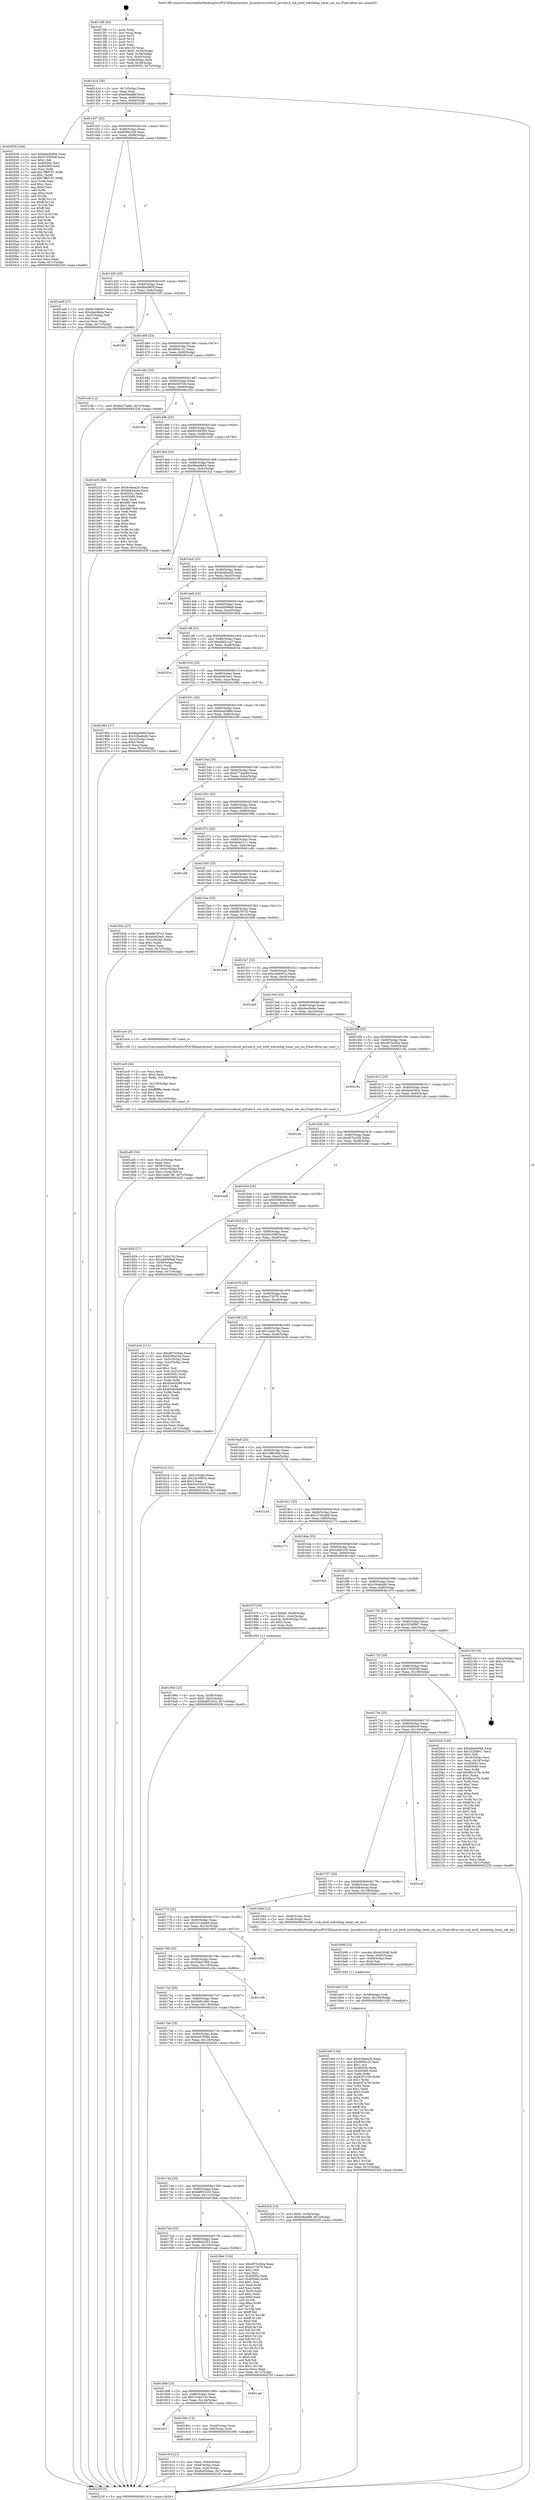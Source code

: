 digraph "0x4013f0" {
  label = "0x4013f0 (/mnt/c/Users/mathe/Desktop/tcc/POCII/binaries/extr_linuxdriversssbssb_private.h_ssb_extif_watchdog_timer_set_ms_Final-ollvm.out::main(0))"
  labelloc = "t"
  node[shape=record]

  Entry [label="",width=0.3,height=0.3,shape=circle,fillcolor=black,style=filled]
  "0x40141d" [label="{
     0x40141d [26]\l
     | [instrs]\l
     &nbsp;&nbsp;0x40141d \<+3\>: mov -0x7c(%rbp),%eax\l
     &nbsp;&nbsp;0x401420 \<+2\>: mov %eax,%ecx\l
     &nbsp;&nbsp;0x401422 \<+6\>: sub $0x838adfbf,%ecx\l
     &nbsp;&nbsp;0x401428 \<+3\>: mov %eax,-0x80(%rbp)\l
     &nbsp;&nbsp;0x40142b \<+6\>: mov %ecx,-0x84(%rbp)\l
     &nbsp;&nbsp;0x401431 \<+6\>: je 0000000000402039 \<main+0xc49\>\l
  }"]
  "0x402039" [label="{
     0x402039 [144]\l
     | [instrs]\l
     &nbsp;&nbsp;0x402039 \<+5\>: mov $0xb0ad3884,%eax\l
     &nbsp;&nbsp;0x40203e \<+5\>: mov $0x374565df,%ecx\l
     &nbsp;&nbsp;0x402043 \<+2\>: mov $0x1,%dl\l
     &nbsp;&nbsp;0x402045 \<+7\>: mov 0x40505c,%esi\l
     &nbsp;&nbsp;0x40204c \<+7\>: mov 0x405060,%edi\l
     &nbsp;&nbsp;0x402053 \<+3\>: mov %esi,%r8d\l
     &nbsp;&nbsp;0x402056 \<+7\>: add $0x7ff6f7d7,%r8d\l
     &nbsp;&nbsp;0x40205d \<+4\>: sub $0x1,%r8d\l
     &nbsp;&nbsp;0x402061 \<+7\>: sub $0x7ff6f7d7,%r8d\l
     &nbsp;&nbsp;0x402068 \<+4\>: imul %r8d,%esi\l
     &nbsp;&nbsp;0x40206c \<+3\>: and $0x1,%esi\l
     &nbsp;&nbsp;0x40206f \<+3\>: cmp $0x0,%esi\l
     &nbsp;&nbsp;0x402072 \<+4\>: sete %r9b\l
     &nbsp;&nbsp;0x402076 \<+3\>: cmp $0xa,%edi\l
     &nbsp;&nbsp;0x402079 \<+4\>: setl %r10b\l
     &nbsp;&nbsp;0x40207d \<+3\>: mov %r9b,%r11b\l
     &nbsp;&nbsp;0x402080 \<+4\>: xor $0xff,%r11b\l
     &nbsp;&nbsp;0x402084 \<+3\>: mov %r10b,%bl\l
     &nbsp;&nbsp;0x402087 \<+3\>: xor $0xff,%bl\l
     &nbsp;&nbsp;0x40208a \<+3\>: xor $0x0,%dl\l
     &nbsp;&nbsp;0x40208d \<+3\>: mov %r11b,%r14b\l
     &nbsp;&nbsp;0x402090 \<+4\>: and $0x0,%r14b\l
     &nbsp;&nbsp;0x402094 \<+3\>: and %dl,%r9b\l
     &nbsp;&nbsp;0x402097 \<+3\>: mov %bl,%r15b\l
     &nbsp;&nbsp;0x40209a \<+4\>: and $0x0,%r15b\l
     &nbsp;&nbsp;0x40209e \<+3\>: and %dl,%r10b\l
     &nbsp;&nbsp;0x4020a1 \<+3\>: or %r9b,%r14b\l
     &nbsp;&nbsp;0x4020a4 \<+3\>: or %r10b,%r15b\l
     &nbsp;&nbsp;0x4020a7 \<+3\>: xor %r15b,%r14b\l
     &nbsp;&nbsp;0x4020aa \<+3\>: or %bl,%r11b\l
     &nbsp;&nbsp;0x4020ad \<+4\>: xor $0xff,%r11b\l
     &nbsp;&nbsp;0x4020b1 \<+3\>: or $0x0,%dl\l
     &nbsp;&nbsp;0x4020b4 \<+3\>: and %dl,%r11b\l
     &nbsp;&nbsp;0x4020b7 \<+3\>: or %r11b,%r14b\l
     &nbsp;&nbsp;0x4020ba \<+4\>: test $0x1,%r14b\l
     &nbsp;&nbsp;0x4020be \<+3\>: cmovne %ecx,%eax\l
     &nbsp;&nbsp;0x4020c1 \<+3\>: mov %eax,-0x7c(%rbp)\l
     &nbsp;&nbsp;0x4020c4 \<+5\>: jmp 000000000040225f \<main+0xe6f\>\l
  }"]
  "0x401437" [label="{
     0x401437 [25]\l
     | [instrs]\l
     &nbsp;&nbsp;0x401437 \<+5\>: jmp 000000000040143c \<main+0x4c\>\l
     &nbsp;&nbsp;0x40143c \<+3\>: mov -0x80(%rbp),%eax\l
     &nbsp;&nbsp;0x40143f \<+5\>: sub $0x83f0a328,%eax\l
     &nbsp;&nbsp;0x401444 \<+6\>: mov %eax,-0x88(%rbp)\l
     &nbsp;&nbsp;0x40144a \<+6\>: je 0000000000401aa9 \<main+0x6b9\>\l
  }"]
  Exit [label="",width=0.3,height=0.3,shape=circle,fillcolor=black,style=filled,peripheries=2]
  "0x401aa9" [label="{
     0x401aa9 [27]\l
     | [instrs]\l
     &nbsp;&nbsp;0x401aa9 \<+5\>: mov $0x93349565,%eax\l
     &nbsp;&nbsp;0x401aae \<+5\>: mov $0xcbec8ebe,%ecx\l
     &nbsp;&nbsp;0x401ab3 \<+3\>: mov -0x25(%rbp),%dl\l
     &nbsp;&nbsp;0x401ab6 \<+3\>: test $0x1,%dl\l
     &nbsp;&nbsp;0x401ab9 \<+3\>: cmovne %ecx,%eax\l
     &nbsp;&nbsp;0x401abc \<+3\>: mov %eax,-0x7c(%rbp)\l
     &nbsp;&nbsp;0x401abf \<+5\>: jmp 000000000040225f \<main+0xe6f\>\l
  }"]
  "0x401450" [label="{
     0x401450 [25]\l
     | [instrs]\l
     &nbsp;&nbsp;0x401450 \<+5\>: jmp 0000000000401455 \<main+0x65\>\l
     &nbsp;&nbsp;0x401455 \<+3\>: mov -0x80(%rbp),%eax\l
     &nbsp;&nbsp;0x401458 \<+5\>: sub $0x8ba09f3f,%eax\l
     &nbsp;&nbsp;0x40145d \<+6\>: mov %eax,-0x8c(%rbp)\l
     &nbsp;&nbsp;0x401463 \<+6\>: je 0000000000401f26 \<main+0xb36\>\l
  }"]
  "0x401bbf" [label="{
     0x401bbf [144]\l
     | [instrs]\l
     &nbsp;&nbsp;0x401bbf \<+5\>: mov $0x9c4bea2b,%eax\l
     &nbsp;&nbsp;0x401bc4 \<+5\>: mov $0x8f3fcc31,%esi\l
     &nbsp;&nbsp;0x401bc9 \<+2\>: mov $0x1,%cl\l
     &nbsp;&nbsp;0x401bcb \<+7\>: mov 0x40505c,%edx\l
     &nbsp;&nbsp;0x401bd2 \<+8\>: mov 0x405060,%r8d\l
     &nbsp;&nbsp;0x401bda \<+3\>: mov %edx,%r9d\l
     &nbsp;&nbsp;0x401bdd \<+7\>: add $0x63f7a7f0,%r9d\l
     &nbsp;&nbsp;0x401be4 \<+4\>: sub $0x1,%r9d\l
     &nbsp;&nbsp;0x401be8 \<+7\>: sub $0x63f7a7f0,%r9d\l
     &nbsp;&nbsp;0x401bef \<+4\>: imul %r9d,%edx\l
     &nbsp;&nbsp;0x401bf3 \<+3\>: and $0x1,%edx\l
     &nbsp;&nbsp;0x401bf6 \<+3\>: cmp $0x0,%edx\l
     &nbsp;&nbsp;0x401bf9 \<+4\>: sete %r10b\l
     &nbsp;&nbsp;0x401bfd \<+4\>: cmp $0xa,%r8d\l
     &nbsp;&nbsp;0x401c01 \<+4\>: setl %r11b\l
     &nbsp;&nbsp;0x401c05 \<+3\>: mov %r10b,%bl\l
     &nbsp;&nbsp;0x401c08 \<+3\>: xor $0xff,%bl\l
     &nbsp;&nbsp;0x401c0b \<+3\>: mov %r11b,%r14b\l
     &nbsp;&nbsp;0x401c0e \<+4\>: xor $0xff,%r14b\l
     &nbsp;&nbsp;0x401c12 \<+3\>: xor $0x1,%cl\l
     &nbsp;&nbsp;0x401c15 \<+3\>: mov %bl,%r15b\l
     &nbsp;&nbsp;0x401c18 \<+4\>: and $0xff,%r15b\l
     &nbsp;&nbsp;0x401c1c \<+3\>: and %cl,%r10b\l
     &nbsp;&nbsp;0x401c1f \<+3\>: mov %r14b,%r12b\l
     &nbsp;&nbsp;0x401c22 \<+4\>: and $0xff,%r12b\l
     &nbsp;&nbsp;0x401c26 \<+3\>: and %cl,%r11b\l
     &nbsp;&nbsp;0x401c29 \<+3\>: or %r10b,%r15b\l
     &nbsp;&nbsp;0x401c2c \<+3\>: or %r11b,%r12b\l
     &nbsp;&nbsp;0x401c2f \<+3\>: xor %r12b,%r15b\l
     &nbsp;&nbsp;0x401c32 \<+3\>: or %r14b,%bl\l
     &nbsp;&nbsp;0x401c35 \<+3\>: xor $0xff,%bl\l
     &nbsp;&nbsp;0x401c38 \<+3\>: or $0x1,%cl\l
     &nbsp;&nbsp;0x401c3b \<+2\>: and %cl,%bl\l
     &nbsp;&nbsp;0x401c3d \<+3\>: or %bl,%r15b\l
     &nbsp;&nbsp;0x401c40 \<+4\>: test $0x1,%r15b\l
     &nbsp;&nbsp;0x401c44 \<+3\>: cmovne %esi,%eax\l
     &nbsp;&nbsp;0x401c47 \<+3\>: mov %eax,-0x7c(%rbp)\l
     &nbsp;&nbsp;0x401c4a \<+5\>: jmp 000000000040225f \<main+0xe6f\>\l
  }"]
  "0x401f26" [label="{
     0x401f26\l
  }", style=dashed]
  "0x401469" [label="{
     0x401469 [25]\l
     | [instrs]\l
     &nbsp;&nbsp;0x401469 \<+5\>: jmp 000000000040146e \<main+0x7e\>\l
     &nbsp;&nbsp;0x40146e \<+3\>: mov -0x80(%rbp),%eax\l
     &nbsp;&nbsp;0x401471 \<+5\>: sub $0x8f3fcc31,%eax\l
     &nbsp;&nbsp;0x401476 \<+6\>: mov %eax,-0x90(%rbp)\l
     &nbsp;&nbsp;0x40147c \<+6\>: je 0000000000401c4f \<main+0x85f\>\l
  }"]
  "0x401bb0" [label="{
     0x401bb0 [15]\l
     | [instrs]\l
     &nbsp;&nbsp;0x401bb0 \<+4\>: mov -0x58(%rbp),%rdi\l
     &nbsp;&nbsp;0x401bb4 \<+6\>: mov %eax,-0x130(%rbp)\l
     &nbsp;&nbsp;0x401bba \<+5\>: call 0000000000401030 \<free@plt\>\l
     | [calls]\l
     &nbsp;&nbsp;0x401030 \{1\} (unknown)\l
  }"]
  "0x401c4f" [label="{
     0x401c4f [12]\l
     | [instrs]\l
     &nbsp;&nbsp;0x401c4f \<+7\>: movl $0x6427bfdd,-0x7c(%rbp)\l
     &nbsp;&nbsp;0x401c56 \<+5\>: jmp 000000000040225f \<main+0xe6f\>\l
  }"]
  "0x401482" [label="{
     0x401482 [25]\l
     | [instrs]\l
     &nbsp;&nbsp;0x401482 \<+5\>: jmp 0000000000401487 \<main+0x97\>\l
     &nbsp;&nbsp;0x401487 \<+3\>: mov -0x80(%rbp),%eax\l
     &nbsp;&nbsp;0x40148a \<+5\>: sub $0x9265f7d4,%eax\l
     &nbsp;&nbsp;0x40148f \<+6\>: mov %eax,-0x94(%rbp)\l
     &nbsp;&nbsp;0x401495 \<+6\>: je 0000000000401f32 \<main+0xb42\>\l
  }"]
  "0x401b99" [label="{
     0x401b99 [23]\l
     | [instrs]\l
     &nbsp;&nbsp;0x401b99 \<+10\>: movabs $0x4030d6,%rdi\l
     &nbsp;&nbsp;0x401ba3 \<+3\>: mov %eax,-0x60(%rbp)\l
     &nbsp;&nbsp;0x401ba6 \<+3\>: mov -0x60(%rbp),%esi\l
     &nbsp;&nbsp;0x401ba9 \<+2\>: mov $0x0,%al\l
     &nbsp;&nbsp;0x401bab \<+5\>: call 0000000000401040 \<printf@plt\>\l
     | [calls]\l
     &nbsp;&nbsp;0x401040 \{1\} (unknown)\l
  }"]
  "0x401f32" [label="{
     0x401f32\l
  }", style=dashed]
  "0x40149b" [label="{
     0x40149b [25]\l
     | [instrs]\l
     &nbsp;&nbsp;0x40149b \<+5\>: jmp 00000000004014a0 \<main+0xb0\>\l
     &nbsp;&nbsp;0x4014a0 \<+3\>: mov -0x80(%rbp),%eax\l
     &nbsp;&nbsp;0x4014a3 \<+5\>: sub $0x93349565,%eax\l
     &nbsp;&nbsp;0x4014a8 \<+6\>: mov %eax,-0x98(%rbp)\l
     &nbsp;&nbsp;0x4014ae \<+6\>: je 0000000000401b35 \<main+0x745\>\l
  }"]
  "0x401af5" [label="{
     0x401af5 [33]\l
     | [instrs]\l
     &nbsp;&nbsp;0x401af5 \<+6\>: mov -0x12c(%rbp),%ecx\l
     &nbsp;&nbsp;0x401afb \<+3\>: imul %eax,%ecx\l
     &nbsp;&nbsp;0x401afe \<+4\>: mov -0x58(%rbp),%rdi\l
     &nbsp;&nbsp;0x401b02 \<+4\>: movslq -0x5c(%rbp),%r8\l
     &nbsp;&nbsp;0x401b06 \<+4\>: mov %ecx,(%rdi,%r8,4)\l
     &nbsp;&nbsp;0x401b0a \<+7\>: movl $0x14a9c78c,-0x7c(%rbp)\l
     &nbsp;&nbsp;0x401b11 \<+5\>: jmp 000000000040225f \<main+0xe6f\>\l
  }"]
  "0x401b35" [label="{
     0x401b35 [88]\l
     | [instrs]\l
     &nbsp;&nbsp;0x401b35 \<+5\>: mov $0x9c4bea2b,%eax\l
     &nbsp;&nbsp;0x401b3a \<+5\>: mov $0x4b644cae,%ecx\l
     &nbsp;&nbsp;0x401b3f \<+7\>: mov 0x40505c,%edx\l
     &nbsp;&nbsp;0x401b46 \<+7\>: mov 0x405060,%esi\l
     &nbsp;&nbsp;0x401b4d \<+2\>: mov %edx,%edi\l
     &nbsp;&nbsp;0x401b4f \<+6\>: add $0x48b74e6,%edi\l
     &nbsp;&nbsp;0x401b55 \<+3\>: sub $0x1,%edi\l
     &nbsp;&nbsp;0x401b58 \<+6\>: sub $0x48b74e6,%edi\l
     &nbsp;&nbsp;0x401b5e \<+3\>: imul %edi,%edx\l
     &nbsp;&nbsp;0x401b61 \<+3\>: and $0x1,%edx\l
     &nbsp;&nbsp;0x401b64 \<+3\>: cmp $0x0,%edx\l
     &nbsp;&nbsp;0x401b67 \<+4\>: sete %r8b\l
     &nbsp;&nbsp;0x401b6b \<+3\>: cmp $0xa,%esi\l
     &nbsp;&nbsp;0x401b6e \<+4\>: setl %r9b\l
     &nbsp;&nbsp;0x401b72 \<+3\>: mov %r8b,%r10b\l
     &nbsp;&nbsp;0x401b75 \<+3\>: and %r9b,%r10b\l
     &nbsp;&nbsp;0x401b78 \<+3\>: xor %r9b,%r8b\l
     &nbsp;&nbsp;0x401b7b \<+3\>: or %r8b,%r10b\l
     &nbsp;&nbsp;0x401b7e \<+4\>: test $0x1,%r10b\l
     &nbsp;&nbsp;0x401b82 \<+3\>: cmovne %ecx,%eax\l
     &nbsp;&nbsp;0x401b85 \<+3\>: mov %eax,-0x7c(%rbp)\l
     &nbsp;&nbsp;0x401b88 \<+5\>: jmp 000000000040225f \<main+0xe6f\>\l
  }"]
  "0x4014b4" [label="{
     0x4014b4 [25]\l
     | [instrs]\l
     &nbsp;&nbsp;0x4014b4 \<+5\>: jmp 00000000004014b9 \<main+0xc9\>\l
     &nbsp;&nbsp;0x4014b9 \<+3\>: mov -0x80(%rbp),%eax\l
     &nbsp;&nbsp;0x4014bc \<+5\>: sub $0x99ae9e64,%eax\l
     &nbsp;&nbsp;0x4014c1 \<+6\>: mov %eax,-0x9c(%rbp)\l
     &nbsp;&nbsp;0x4014c7 \<+6\>: je 0000000000401fc2 \<main+0xbd2\>\l
  }"]
  "0x401ac9" [label="{
     0x401ac9 [44]\l
     | [instrs]\l
     &nbsp;&nbsp;0x401ac9 \<+2\>: xor %ecx,%ecx\l
     &nbsp;&nbsp;0x401acb \<+5\>: mov $0x2,%edx\l
     &nbsp;&nbsp;0x401ad0 \<+6\>: mov %edx,-0x128(%rbp)\l
     &nbsp;&nbsp;0x401ad6 \<+1\>: cltd\l
     &nbsp;&nbsp;0x401ad7 \<+6\>: mov -0x128(%rbp),%esi\l
     &nbsp;&nbsp;0x401add \<+2\>: idiv %esi\l
     &nbsp;&nbsp;0x401adf \<+6\>: imul $0xfffffffe,%edx,%edx\l
     &nbsp;&nbsp;0x401ae5 \<+3\>: sub $0x1,%ecx\l
     &nbsp;&nbsp;0x401ae8 \<+2\>: sub %ecx,%edx\l
     &nbsp;&nbsp;0x401aea \<+6\>: mov %edx,-0x12c(%rbp)\l
     &nbsp;&nbsp;0x401af0 \<+5\>: call 0000000000401160 \<next_i\>\l
     | [calls]\l
     &nbsp;&nbsp;0x401160 \{1\} (/mnt/c/Users/mathe/Desktop/tcc/POCII/binaries/extr_linuxdriversssbssb_private.h_ssb_extif_watchdog_timer_set_ms_Final-ollvm.out::next_i)\l
  }"]
  "0x401fc2" [label="{
     0x401fc2\l
  }", style=dashed]
  "0x4014cd" [label="{
     0x4014cd [25]\l
     | [instrs]\l
     &nbsp;&nbsp;0x4014cd \<+5\>: jmp 00000000004014d2 \<main+0xe2\>\l
     &nbsp;&nbsp;0x4014d2 \<+3\>: mov -0x80(%rbp),%eax\l
     &nbsp;&nbsp;0x4014d5 \<+5\>: sub $0x9c4bea2b,%eax\l
     &nbsp;&nbsp;0x4014da \<+6\>: mov %eax,-0xa0(%rbp)\l
     &nbsp;&nbsp;0x4014e0 \<+6\>: je 0000000000402196 \<main+0xda6\>\l
  }"]
  "0x40199d" [label="{
     0x40199d [23]\l
     | [instrs]\l
     &nbsp;&nbsp;0x40199d \<+4\>: mov %rax,-0x58(%rbp)\l
     &nbsp;&nbsp;0x4019a1 \<+7\>: movl $0x0,-0x5c(%rbp)\l
     &nbsp;&nbsp;0x4019a8 \<+7\>: movl $0x6d951b33,-0x7c(%rbp)\l
     &nbsp;&nbsp;0x4019af \<+5\>: jmp 000000000040225f \<main+0xe6f\>\l
  }"]
  "0x402196" [label="{
     0x402196\l
  }", style=dashed]
  "0x4014e6" [label="{
     0x4014e6 [25]\l
     | [instrs]\l
     &nbsp;&nbsp;0x4014e6 \<+5\>: jmp 00000000004014eb \<main+0xfb\>\l
     &nbsp;&nbsp;0x4014eb \<+3\>: mov -0x80(%rbp),%eax\l
     &nbsp;&nbsp;0x4014ee \<+5\>: sub $0xa49599a9,%eax\l
     &nbsp;&nbsp;0x4014f3 \<+6\>: mov %eax,-0xa4(%rbp)\l
     &nbsp;&nbsp;0x4014f9 \<+6\>: je 0000000000401844 \<main+0x454\>\l
  }"]
  "0x401919" [label="{
     0x401919 [21]\l
     | [instrs]\l
     &nbsp;&nbsp;0x401919 \<+3\>: mov %eax,-0x44(%rbp)\l
     &nbsp;&nbsp;0x40191c \<+3\>: mov -0x44(%rbp),%eax\l
     &nbsp;&nbsp;0x40191f \<+3\>: mov %eax,-0x2c(%rbp)\l
     &nbsp;&nbsp;0x401922 \<+7\>: movl $0xbc65deae,-0x7c(%rbp)\l
     &nbsp;&nbsp;0x401929 \<+5\>: jmp 000000000040225f \<main+0xe6f\>\l
  }"]
  "0x401844" [label="{
     0x401844\l
  }", style=dashed]
  "0x4014ff" [label="{
     0x4014ff [25]\l
     | [instrs]\l
     &nbsp;&nbsp;0x4014ff \<+5\>: jmp 0000000000401504 \<main+0x114\>\l
     &nbsp;&nbsp;0x401504 \<+3\>: mov -0x80(%rbp),%eax\l
     &nbsp;&nbsp;0x401507 \<+5\>: sub $0xa8051ca7,%eax\l
     &nbsp;&nbsp;0x40150c \<+6\>: mov %eax,-0xa8(%rbp)\l
     &nbsp;&nbsp;0x401512 \<+6\>: je 000000000040201a \<main+0xc2a\>\l
  }"]
  "0x40181f" [label="{
     0x40181f\l
  }", style=dashed]
  "0x40201a" [label="{
     0x40201a\l
  }", style=dashed]
  "0x401518" [label="{
     0x401518 [25]\l
     | [instrs]\l
     &nbsp;&nbsp;0x401518 \<+5\>: jmp 000000000040151d \<main+0x12d\>\l
     &nbsp;&nbsp;0x40151d \<+3\>: mov -0x80(%rbp),%eax\l
     &nbsp;&nbsp;0x401520 \<+5\>: sub $0xab4b3ae1,%eax\l
     &nbsp;&nbsp;0x401525 \<+6\>: mov %eax,-0xac(%rbp)\l
     &nbsp;&nbsp;0x40152b \<+6\>: je 0000000000401964 \<main+0x574\>\l
  }"]
  "0x40190c" [label="{
     0x40190c [13]\l
     | [instrs]\l
     &nbsp;&nbsp;0x40190c \<+4\>: mov -0x40(%rbp),%rax\l
     &nbsp;&nbsp;0x401910 \<+4\>: mov 0x8(%rax),%rdi\l
     &nbsp;&nbsp;0x401914 \<+5\>: call 0000000000401060 \<atoi@plt\>\l
     | [calls]\l
     &nbsp;&nbsp;0x401060 \{1\} (unknown)\l
  }"]
  "0x401964" [label="{
     0x401964 [27]\l
     | [instrs]\l
     &nbsp;&nbsp;0x401964 \<+5\>: mov $0x8ba09f3f,%eax\l
     &nbsp;&nbsp;0x401969 \<+5\>: mov $0x336a64d6,%ecx\l
     &nbsp;&nbsp;0x40196e \<+3\>: mov -0x2c(%rbp),%edx\l
     &nbsp;&nbsp;0x401971 \<+3\>: cmp $0x0,%edx\l
     &nbsp;&nbsp;0x401974 \<+3\>: cmove %ecx,%eax\l
     &nbsp;&nbsp;0x401977 \<+3\>: mov %eax,-0x7c(%rbp)\l
     &nbsp;&nbsp;0x40197a \<+5\>: jmp 000000000040225f \<main+0xe6f\>\l
  }"]
  "0x401531" [label="{
     0x401531 [25]\l
     | [instrs]\l
     &nbsp;&nbsp;0x401531 \<+5\>: jmp 0000000000401536 \<main+0x146\>\l
     &nbsp;&nbsp;0x401536 \<+3\>: mov -0x80(%rbp),%eax\l
     &nbsp;&nbsp;0x401539 \<+5\>: sub $0xb0ad3884,%eax\l
     &nbsp;&nbsp;0x40153e \<+6\>: mov %eax,-0xb0(%rbp)\l
     &nbsp;&nbsp;0x401544 \<+6\>: je 0000000000402258 \<main+0xe68\>\l
  }"]
  "0x401806" [label="{
     0x401806 [25]\l
     | [instrs]\l
     &nbsp;&nbsp;0x401806 \<+5\>: jmp 000000000040180b \<main+0x41b\>\l
     &nbsp;&nbsp;0x40180b \<+3\>: mov -0x80(%rbp),%eax\l
     &nbsp;&nbsp;0x40180e \<+5\>: sub $0x71444743,%eax\l
     &nbsp;&nbsp;0x401813 \<+6\>: mov %eax,-0x124(%rbp)\l
     &nbsp;&nbsp;0x401819 \<+6\>: je 000000000040190c \<main+0x51c\>\l
  }"]
  "0x402258" [label="{
     0x402258\l
  }", style=dashed]
  "0x40154a" [label="{
     0x40154a [25]\l
     | [instrs]\l
     &nbsp;&nbsp;0x40154a \<+5\>: jmp 000000000040154f \<main+0x15f\>\l
     &nbsp;&nbsp;0x40154f \<+3\>: mov -0x80(%rbp),%eax\l
     &nbsp;&nbsp;0x401552 \<+5\>: sub $0xb774ae89,%eax\l
     &nbsp;&nbsp;0x401557 \<+6\>: mov %eax,-0xb4(%rbp)\l
     &nbsp;&nbsp;0x40155d \<+6\>: je 0000000000402247 \<main+0xe57\>\l
  }"]
  "0x401cab" [label="{
     0x401cab\l
  }", style=dashed]
  "0x402247" [label="{
     0x402247\l
  }", style=dashed]
  "0x401563" [label="{
     0x401563 [25]\l
     | [instrs]\l
     &nbsp;&nbsp;0x401563 \<+5\>: jmp 0000000000401568 \<main+0x178\>\l
     &nbsp;&nbsp;0x401568 \<+3\>: mov -0x80(%rbp),%eax\l
     &nbsp;&nbsp;0x40156b \<+5\>: sub $0xb8001243,%eax\l
     &nbsp;&nbsp;0x401570 \<+6\>: mov %eax,-0xb8(%rbp)\l
     &nbsp;&nbsp;0x401576 \<+6\>: je 000000000040189c \<main+0x4ac\>\l
  }"]
  "0x4017ed" [label="{
     0x4017ed [25]\l
     | [instrs]\l
     &nbsp;&nbsp;0x4017ed \<+5\>: jmp 00000000004017f2 \<main+0x402\>\l
     &nbsp;&nbsp;0x4017f2 \<+3\>: mov -0x80(%rbp),%eax\l
     &nbsp;&nbsp;0x4017f5 \<+5\>: sub $0x6fe62053,%eax\l
     &nbsp;&nbsp;0x4017fa \<+6\>: mov %eax,-0x120(%rbp)\l
     &nbsp;&nbsp;0x401800 \<+6\>: je 0000000000401cab \<main+0x8bb\>\l
  }"]
  "0x40189c" [label="{
     0x40189c\l
  }", style=dashed]
  "0x40157c" [label="{
     0x40157c [25]\l
     | [instrs]\l
     &nbsp;&nbsp;0x40157c \<+5\>: jmp 0000000000401581 \<main+0x191\>\l
     &nbsp;&nbsp;0x401581 \<+3\>: mov -0x80(%rbp),%eax\l
     &nbsp;&nbsp;0x401584 \<+5\>: sub $0xbbfe5211,%eax\l
     &nbsp;&nbsp;0x401589 \<+6\>: mov %eax,-0xbc(%rbp)\l
     &nbsp;&nbsp;0x40158f \<+6\>: je 0000000000401c90 \<main+0x8a0\>\l
  }"]
  "0x4019b4" [label="{
     0x4019b4 [134]\l
     | [instrs]\l
     &nbsp;&nbsp;0x4019b4 \<+5\>: mov $0xd97b264a,%eax\l
     &nbsp;&nbsp;0x4019b9 \<+5\>: mov $0xcc72979,%ecx\l
     &nbsp;&nbsp;0x4019be \<+2\>: mov $0x1,%dl\l
     &nbsp;&nbsp;0x4019c0 \<+2\>: xor %esi,%esi\l
     &nbsp;&nbsp;0x4019c2 \<+7\>: mov 0x40505c,%edi\l
     &nbsp;&nbsp;0x4019c9 \<+8\>: mov 0x405060,%r8d\l
     &nbsp;&nbsp;0x4019d1 \<+3\>: sub $0x1,%esi\l
     &nbsp;&nbsp;0x4019d4 \<+3\>: mov %edi,%r9d\l
     &nbsp;&nbsp;0x4019d7 \<+3\>: add %esi,%r9d\l
     &nbsp;&nbsp;0x4019da \<+4\>: imul %r9d,%edi\l
     &nbsp;&nbsp;0x4019de \<+3\>: and $0x1,%edi\l
     &nbsp;&nbsp;0x4019e1 \<+3\>: cmp $0x0,%edi\l
     &nbsp;&nbsp;0x4019e4 \<+4\>: sete %r10b\l
     &nbsp;&nbsp;0x4019e8 \<+4\>: cmp $0xa,%r8d\l
     &nbsp;&nbsp;0x4019ec \<+4\>: setl %r11b\l
     &nbsp;&nbsp;0x4019f0 \<+3\>: mov %r10b,%bl\l
     &nbsp;&nbsp;0x4019f3 \<+3\>: xor $0xff,%bl\l
     &nbsp;&nbsp;0x4019f6 \<+3\>: mov %r11b,%r14b\l
     &nbsp;&nbsp;0x4019f9 \<+4\>: xor $0xff,%r14b\l
     &nbsp;&nbsp;0x4019fd \<+3\>: xor $0x0,%dl\l
     &nbsp;&nbsp;0x401a00 \<+3\>: mov %bl,%r15b\l
     &nbsp;&nbsp;0x401a03 \<+4\>: and $0x0,%r15b\l
     &nbsp;&nbsp;0x401a07 \<+3\>: and %dl,%r10b\l
     &nbsp;&nbsp;0x401a0a \<+3\>: mov %r14b,%r12b\l
     &nbsp;&nbsp;0x401a0d \<+4\>: and $0x0,%r12b\l
     &nbsp;&nbsp;0x401a11 \<+3\>: and %dl,%r11b\l
     &nbsp;&nbsp;0x401a14 \<+3\>: or %r10b,%r15b\l
     &nbsp;&nbsp;0x401a17 \<+3\>: or %r11b,%r12b\l
     &nbsp;&nbsp;0x401a1a \<+3\>: xor %r12b,%r15b\l
     &nbsp;&nbsp;0x401a1d \<+3\>: or %r14b,%bl\l
     &nbsp;&nbsp;0x401a20 \<+3\>: xor $0xff,%bl\l
     &nbsp;&nbsp;0x401a23 \<+3\>: or $0x0,%dl\l
     &nbsp;&nbsp;0x401a26 \<+2\>: and %dl,%bl\l
     &nbsp;&nbsp;0x401a28 \<+3\>: or %bl,%r15b\l
     &nbsp;&nbsp;0x401a2b \<+4\>: test $0x1,%r15b\l
     &nbsp;&nbsp;0x401a2f \<+3\>: cmovne %ecx,%eax\l
     &nbsp;&nbsp;0x401a32 \<+3\>: mov %eax,-0x7c(%rbp)\l
     &nbsp;&nbsp;0x401a35 \<+5\>: jmp 000000000040225f \<main+0xe6f\>\l
  }"]
  "0x401c90" [label="{
     0x401c90\l
  }", style=dashed]
  "0x401595" [label="{
     0x401595 [25]\l
     | [instrs]\l
     &nbsp;&nbsp;0x401595 \<+5\>: jmp 000000000040159a \<main+0x1aa\>\l
     &nbsp;&nbsp;0x40159a \<+3\>: mov -0x80(%rbp),%eax\l
     &nbsp;&nbsp;0x40159d \<+5\>: sub $0xbc65deae,%eax\l
     &nbsp;&nbsp;0x4015a2 \<+6\>: mov %eax,-0xc0(%rbp)\l
     &nbsp;&nbsp;0x4015a8 \<+6\>: je 000000000040192e \<main+0x53e\>\l
  }"]
  "0x4017d4" [label="{
     0x4017d4 [25]\l
     | [instrs]\l
     &nbsp;&nbsp;0x4017d4 \<+5\>: jmp 00000000004017d9 \<main+0x3e9\>\l
     &nbsp;&nbsp;0x4017d9 \<+3\>: mov -0x80(%rbp),%eax\l
     &nbsp;&nbsp;0x4017dc \<+5\>: sub $0x6d951b33,%eax\l
     &nbsp;&nbsp;0x4017e1 \<+6\>: mov %eax,-0x11c(%rbp)\l
     &nbsp;&nbsp;0x4017e7 \<+6\>: je 00000000004019b4 \<main+0x5c4\>\l
  }"]
  "0x40192e" [label="{
     0x40192e [27]\l
     | [instrs]\l
     &nbsp;&nbsp;0x40192e \<+5\>: mov $0xbfb787c3,%eax\l
     &nbsp;&nbsp;0x401933 \<+5\>: mov $0xab4b3ae1,%ecx\l
     &nbsp;&nbsp;0x401938 \<+3\>: mov -0x2c(%rbp),%edx\l
     &nbsp;&nbsp;0x40193b \<+3\>: cmp $0x1,%edx\l
     &nbsp;&nbsp;0x40193e \<+3\>: cmovl %ecx,%eax\l
     &nbsp;&nbsp;0x401941 \<+3\>: mov %eax,-0x7c(%rbp)\l
     &nbsp;&nbsp;0x401944 \<+5\>: jmp 000000000040225f \<main+0xe6f\>\l
  }"]
  "0x4015ae" [label="{
     0x4015ae [25]\l
     | [instrs]\l
     &nbsp;&nbsp;0x4015ae \<+5\>: jmp 00000000004015b3 \<main+0x1c3\>\l
     &nbsp;&nbsp;0x4015b3 \<+3\>: mov -0x80(%rbp),%eax\l
     &nbsp;&nbsp;0x4015b6 \<+5\>: sub $0xbfb787c3,%eax\l
     &nbsp;&nbsp;0x4015bb \<+6\>: mov %eax,-0xc4(%rbp)\l
     &nbsp;&nbsp;0x4015c1 \<+6\>: je 0000000000401949 \<main+0x559\>\l
  }"]
  "0x402026" [label="{
     0x402026 [19]\l
     | [instrs]\l
     &nbsp;&nbsp;0x402026 \<+7\>: movl $0x0,-0x34(%rbp)\l
     &nbsp;&nbsp;0x40202d \<+7\>: movl $0x838adfbf,-0x7c(%rbp)\l
     &nbsp;&nbsp;0x402034 \<+5\>: jmp 000000000040225f \<main+0xe6f\>\l
  }"]
  "0x401949" [label="{
     0x401949\l
  }", style=dashed]
  "0x4015c7" [label="{
     0x4015c7 [25]\l
     | [instrs]\l
     &nbsp;&nbsp;0x4015c7 \<+5\>: jmp 00000000004015cc \<main+0x1dc\>\l
     &nbsp;&nbsp;0x4015cc \<+3\>: mov -0x80(%rbp),%eax\l
     &nbsp;&nbsp;0x4015cf \<+5\>: sub $0xc4d4491e,%eax\l
     &nbsp;&nbsp;0x4015d4 \<+6\>: mov %eax,-0xc8(%rbp)\l
     &nbsp;&nbsp;0x4015da \<+6\>: je 0000000000401daf \<main+0x9bf\>\l
  }"]
  "0x4017bb" [label="{
     0x4017bb [25]\l
     | [instrs]\l
     &nbsp;&nbsp;0x4017bb \<+5\>: jmp 00000000004017c0 \<main+0x3d0\>\l
     &nbsp;&nbsp;0x4017c0 \<+3\>: mov -0x80(%rbp),%eax\l
     &nbsp;&nbsp;0x4017c3 \<+5\>: sub $0x6427bfdd,%eax\l
     &nbsp;&nbsp;0x4017c8 \<+6\>: mov %eax,-0x118(%rbp)\l
     &nbsp;&nbsp;0x4017ce \<+6\>: je 0000000000402026 \<main+0xc36\>\l
  }"]
  "0x401daf" [label="{
     0x401daf\l
  }", style=dashed]
  "0x4015e0" [label="{
     0x4015e0 [25]\l
     | [instrs]\l
     &nbsp;&nbsp;0x4015e0 \<+5\>: jmp 00000000004015e5 \<main+0x1f5\>\l
     &nbsp;&nbsp;0x4015e5 \<+3\>: mov -0x80(%rbp),%eax\l
     &nbsp;&nbsp;0x4015e8 \<+5\>: sub $0xcbec8ebe,%eax\l
     &nbsp;&nbsp;0x4015ed \<+6\>: mov %eax,-0xcc(%rbp)\l
     &nbsp;&nbsp;0x4015f3 \<+6\>: je 0000000000401ac4 \<main+0x6d4\>\l
  }"]
  "0x40222e" [label="{
     0x40222e\l
  }", style=dashed]
  "0x401ac4" [label="{
     0x401ac4 [5]\l
     | [instrs]\l
     &nbsp;&nbsp;0x401ac4 \<+5\>: call 0000000000401160 \<next_i\>\l
     | [calls]\l
     &nbsp;&nbsp;0x401160 \{1\} (/mnt/c/Users/mathe/Desktop/tcc/POCII/binaries/extr_linuxdriversssbssb_private.h_ssb_extif_watchdog_timer_set_ms_Final-ollvm.out::next_i)\l
  }"]
  "0x4015f9" [label="{
     0x4015f9 [25]\l
     | [instrs]\l
     &nbsp;&nbsp;0x4015f9 \<+5\>: jmp 00000000004015fe \<main+0x20e\>\l
     &nbsp;&nbsp;0x4015fe \<+3\>: mov -0x80(%rbp),%eax\l
     &nbsp;&nbsp;0x401601 \<+5\>: sub $0xd97b264a,%eax\l
     &nbsp;&nbsp;0x401606 \<+6\>: mov %eax,-0xd0(%rbp)\l
     &nbsp;&nbsp;0x40160c \<+6\>: je 000000000040218a \<main+0xd9a\>\l
  }"]
  "0x4017a2" [label="{
     0x4017a2 [25]\l
     | [instrs]\l
     &nbsp;&nbsp;0x4017a2 \<+5\>: jmp 00000000004017a7 \<main+0x3b7\>\l
     &nbsp;&nbsp;0x4017a7 \<+3\>: mov -0x80(%rbp),%eax\l
     &nbsp;&nbsp;0x4017aa \<+5\>: sub $0x5d61af42,%eax\l
     &nbsp;&nbsp;0x4017af \<+6\>: mov %eax,-0x114(%rbp)\l
     &nbsp;&nbsp;0x4017b5 \<+6\>: je 000000000040222e \<main+0xe3e\>\l
  }"]
  "0x40218a" [label="{
     0x40218a\l
  }", style=dashed]
  "0x401612" [label="{
     0x401612 [25]\l
     | [instrs]\l
     &nbsp;&nbsp;0x401612 \<+5\>: jmp 0000000000401617 \<main+0x227\>\l
     &nbsp;&nbsp;0x401617 \<+3\>: mov -0x80(%rbp),%eax\l
     &nbsp;&nbsp;0x40161a \<+5\>: sub $0xde4046ce,%eax\l
     &nbsp;&nbsp;0x40161f \<+6\>: mov %eax,-0xd4(%rbp)\l
     &nbsp;&nbsp;0x401625 \<+6\>: je 0000000000401cfe \<main+0x90e\>\l
  }"]
  "0x401c5b" [label="{
     0x401c5b\l
  }", style=dashed]
  "0x401cfe" [label="{
     0x401cfe\l
  }", style=dashed]
  "0x40162b" [label="{
     0x40162b [25]\l
     | [instrs]\l
     &nbsp;&nbsp;0x40162b \<+5\>: jmp 0000000000401630 \<main+0x240\>\l
     &nbsp;&nbsp;0x401630 \<+3\>: mov -0x80(%rbp),%eax\l
     &nbsp;&nbsp;0x401633 \<+5\>: sub $0xfb7b2f38,%eax\l
     &nbsp;&nbsp;0x401638 \<+6\>: mov %eax,-0xd8(%rbp)\l
     &nbsp;&nbsp;0x40163e \<+6\>: je 0000000000401ee8 \<main+0xaf8\>\l
  }"]
  "0x401789" [label="{
     0x401789 [25]\l
     | [instrs]\l
     &nbsp;&nbsp;0x401789 \<+5\>: jmp 000000000040178e \<main+0x39e\>\l
     &nbsp;&nbsp;0x40178e \<+3\>: mov -0x80(%rbp),%eax\l
     &nbsp;&nbsp;0x401791 \<+5\>: sub $0x5b4d790b,%eax\l
     &nbsp;&nbsp;0x401796 \<+6\>: mov %eax,-0x110(%rbp)\l
     &nbsp;&nbsp;0x40179c \<+6\>: je 0000000000401c5b \<main+0x86b\>\l
  }"]
  "0x401ee8" [label="{
     0x401ee8\l
  }", style=dashed]
  "0x401644" [label="{
     0x401644 [25]\l
     | [instrs]\l
     &nbsp;&nbsp;0x401644 \<+5\>: jmp 0000000000401649 \<main+0x259\>\l
     &nbsp;&nbsp;0x401649 \<+3\>: mov -0x80(%rbp),%eax\l
     &nbsp;&nbsp;0x40164c \<+5\>: sub $0x93855c,%eax\l
     &nbsp;&nbsp;0x401651 \<+6\>: mov %eax,-0xdc(%rbp)\l
     &nbsp;&nbsp;0x401657 \<+6\>: je 0000000000401829 \<main+0x439\>\l
  }"]
  "0x401900" [label="{
     0x401900\l
  }", style=dashed]
  "0x401829" [label="{
     0x401829 [27]\l
     | [instrs]\l
     &nbsp;&nbsp;0x401829 \<+5\>: mov $0x71444743,%eax\l
     &nbsp;&nbsp;0x40182e \<+5\>: mov $0xa49599a9,%ecx\l
     &nbsp;&nbsp;0x401833 \<+3\>: mov -0x30(%rbp),%edx\l
     &nbsp;&nbsp;0x401836 \<+3\>: cmp $0x2,%edx\l
     &nbsp;&nbsp;0x401839 \<+3\>: cmovne %ecx,%eax\l
     &nbsp;&nbsp;0x40183c \<+3\>: mov %eax,-0x7c(%rbp)\l
     &nbsp;&nbsp;0x40183f \<+5\>: jmp 000000000040225f \<main+0xe6f\>\l
  }"]
  "0x40165d" [label="{
     0x40165d [25]\l
     | [instrs]\l
     &nbsp;&nbsp;0x40165d \<+5\>: jmp 0000000000401662 \<main+0x272\>\l
     &nbsp;&nbsp;0x401662 \<+3\>: mov -0x80(%rbp),%eax\l
     &nbsp;&nbsp;0x401665 \<+5\>: sub $0x941f28f,%eax\l
     &nbsp;&nbsp;0x40166a \<+6\>: mov %eax,-0xe0(%rbp)\l
     &nbsp;&nbsp;0x401670 \<+6\>: je 0000000000401edc \<main+0xaec\>\l
  }"]
  "0x40225f" [label="{
     0x40225f [5]\l
     | [instrs]\l
     &nbsp;&nbsp;0x40225f \<+5\>: jmp 000000000040141d \<main+0x2d\>\l
  }"]
  "0x4013f0" [label="{
     0x4013f0 [45]\l
     | [instrs]\l
     &nbsp;&nbsp;0x4013f0 \<+1\>: push %rbp\l
     &nbsp;&nbsp;0x4013f1 \<+3\>: mov %rsp,%rbp\l
     &nbsp;&nbsp;0x4013f4 \<+2\>: push %r15\l
     &nbsp;&nbsp;0x4013f6 \<+2\>: push %r14\l
     &nbsp;&nbsp;0x4013f8 \<+2\>: push %r12\l
     &nbsp;&nbsp;0x4013fa \<+1\>: push %rbx\l
     &nbsp;&nbsp;0x4013fb \<+7\>: sub $0x130,%rsp\l
     &nbsp;&nbsp;0x401402 \<+7\>: movl $0x0,-0x34(%rbp)\l
     &nbsp;&nbsp;0x401409 \<+3\>: mov %edi,-0x38(%rbp)\l
     &nbsp;&nbsp;0x40140c \<+4\>: mov %rsi,-0x40(%rbp)\l
     &nbsp;&nbsp;0x401410 \<+3\>: mov -0x38(%rbp),%edi\l
     &nbsp;&nbsp;0x401413 \<+3\>: mov %edi,-0x30(%rbp)\l
     &nbsp;&nbsp;0x401416 \<+7\>: movl $0x93855c,-0x7c(%rbp)\l
  }"]
  "0x401770" [label="{
     0x401770 [25]\l
     | [instrs]\l
     &nbsp;&nbsp;0x401770 \<+5\>: jmp 0000000000401775 \<main+0x385\>\l
     &nbsp;&nbsp;0x401775 \<+3\>: mov -0x80(%rbp),%eax\l
     &nbsp;&nbsp;0x401778 \<+5\>: sub $0x5214ab9d,%eax\l
     &nbsp;&nbsp;0x40177d \<+6\>: mov %eax,-0x10c(%rbp)\l
     &nbsp;&nbsp;0x401783 \<+6\>: je 0000000000401900 \<main+0x510\>\l
  }"]
  "0x401edc" [label="{
     0x401edc\l
  }", style=dashed]
  "0x401676" [label="{
     0x401676 [25]\l
     | [instrs]\l
     &nbsp;&nbsp;0x401676 \<+5\>: jmp 000000000040167b \<main+0x28b\>\l
     &nbsp;&nbsp;0x40167b \<+3\>: mov -0x80(%rbp),%eax\l
     &nbsp;&nbsp;0x40167e \<+5\>: sub $0xcc72979,%eax\l
     &nbsp;&nbsp;0x401683 \<+6\>: mov %eax,-0xe4(%rbp)\l
     &nbsp;&nbsp;0x401689 \<+6\>: je 0000000000401a3a \<main+0x64a\>\l
  }"]
  "0x401b8d" [label="{
     0x401b8d [12]\l
     | [instrs]\l
     &nbsp;&nbsp;0x401b8d \<+4\>: mov -0x58(%rbp),%rdi\l
     &nbsp;&nbsp;0x401b91 \<+3\>: mov -0x48(%rbp),%esi\l
     &nbsp;&nbsp;0x401b94 \<+5\>: call 0000000000401240 \<ssb_extif_watchdog_timer_set_ms\>\l
     | [calls]\l
     &nbsp;&nbsp;0x401240 \{1\} (/mnt/c/Users/mathe/Desktop/tcc/POCII/binaries/extr_linuxdriversssbssb_private.h_ssb_extif_watchdog_timer_set_ms_Final-ollvm.out::ssb_extif_watchdog_timer_set_ms)\l
  }"]
  "0x401a3a" [label="{
     0x401a3a [111]\l
     | [instrs]\l
     &nbsp;&nbsp;0x401a3a \<+5\>: mov $0xd97b264a,%eax\l
     &nbsp;&nbsp;0x401a3f \<+5\>: mov $0x83f0a328,%ecx\l
     &nbsp;&nbsp;0x401a44 \<+3\>: mov -0x5c(%rbp),%edx\l
     &nbsp;&nbsp;0x401a47 \<+3\>: cmp -0x4c(%rbp),%edx\l
     &nbsp;&nbsp;0x401a4a \<+4\>: setl %sil\l
     &nbsp;&nbsp;0x401a4e \<+4\>: and $0x1,%sil\l
     &nbsp;&nbsp;0x401a52 \<+4\>: mov %sil,-0x25(%rbp)\l
     &nbsp;&nbsp;0x401a56 \<+7\>: mov 0x40505c,%edx\l
     &nbsp;&nbsp;0x401a5d \<+7\>: mov 0x405060,%edi\l
     &nbsp;&nbsp;0x401a64 \<+3\>: mov %edx,%r8d\l
     &nbsp;&nbsp;0x401a67 \<+7\>: sub $0xb5e92b98,%r8d\l
     &nbsp;&nbsp;0x401a6e \<+4\>: sub $0x1,%r8d\l
     &nbsp;&nbsp;0x401a72 \<+7\>: add $0xb5e92b98,%r8d\l
     &nbsp;&nbsp;0x401a79 \<+4\>: imul %r8d,%edx\l
     &nbsp;&nbsp;0x401a7d \<+3\>: and $0x1,%edx\l
     &nbsp;&nbsp;0x401a80 \<+3\>: cmp $0x0,%edx\l
     &nbsp;&nbsp;0x401a83 \<+4\>: sete %sil\l
     &nbsp;&nbsp;0x401a87 \<+3\>: cmp $0xa,%edi\l
     &nbsp;&nbsp;0x401a8a \<+4\>: setl %r9b\l
     &nbsp;&nbsp;0x401a8e \<+3\>: mov %sil,%r10b\l
     &nbsp;&nbsp;0x401a91 \<+3\>: and %r9b,%r10b\l
     &nbsp;&nbsp;0x401a94 \<+3\>: xor %r9b,%sil\l
     &nbsp;&nbsp;0x401a97 \<+3\>: or %sil,%r10b\l
     &nbsp;&nbsp;0x401a9a \<+4\>: test $0x1,%r10b\l
     &nbsp;&nbsp;0x401a9e \<+3\>: cmovne %ecx,%eax\l
     &nbsp;&nbsp;0x401aa1 \<+3\>: mov %eax,-0x7c(%rbp)\l
     &nbsp;&nbsp;0x401aa4 \<+5\>: jmp 000000000040225f \<main+0xe6f\>\l
  }"]
  "0x40168f" [label="{
     0x40168f [25]\l
     | [instrs]\l
     &nbsp;&nbsp;0x40168f \<+5\>: jmp 0000000000401694 \<main+0x2a4\>\l
     &nbsp;&nbsp;0x401694 \<+3\>: mov -0x80(%rbp),%eax\l
     &nbsp;&nbsp;0x401697 \<+5\>: sub $0x14a9c78c,%eax\l
     &nbsp;&nbsp;0x40169c \<+6\>: mov %eax,-0xe8(%rbp)\l
     &nbsp;&nbsp;0x4016a2 \<+6\>: je 0000000000401b16 \<main+0x726\>\l
  }"]
  "0x401757" [label="{
     0x401757 [25]\l
     | [instrs]\l
     &nbsp;&nbsp;0x401757 \<+5\>: jmp 000000000040175c \<main+0x36c\>\l
     &nbsp;&nbsp;0x40175c \<+3\>: mov -0x80(%rbp),%eax\l
     &nbsp;&nbsp;0x40175f \<+5\>: sub $0x4b644cae,%eax\l
     &nbsp;&nbsp;0x401764 \<+6\>: mov %eax,-0x108(%rbp)\l
     &nbsp;&nbsp;0x40176a \<+6\>: je 0000000000401b8d \<main+0x79d\>\l
  }"]
  "0x401b16" [label="{
     0x401b16 [31]\l
     | [instrs]\l
     &nbsp;&nbsp;0x401b16 \<+3\>: mov -0x5c(%rbp),%eax\l
     &nbsp;&nbsp;0x401b19 \<+5\>: add $0x32e35816,%eax\l
     &nbsp;&nbsp;0x401b1e \<+3\>: add $0x1,%eax\l
     &nbsp;&nbsp;0x401b21 \<+5\>: sub $0x32e35816,%eax\l
     &nbsp;&nbsp;0x401b26 \<+3\>: mov %eax,-0x5c(%rbp)\l
     &nbsp;&nbsp;0x401b29 \<+7\>: movl $0x6d951b33,-0x7c(%rbp)\l
     &nbsp;&nbsp;0x401b30 \<+5\>: jmp 000000000040225f \<main+0xe6f\>\l
  }"]
  "0x4016a8" [label="{
     0x4016a8 [25]\l
     | [instrs]\l
     &nbsp;&nbsp;0x4016a8 \<+5\>: jmp 00000000004016ad \<main+0x2bd\>\l
     &nbsp;&nbsp;0x4016ad \<+3\>: mov -0x80(%rbp),%eax\l
     &nbsp;&nbsp;0x4016b0 \<+5\>: sub $0x18f8cd9a,%eax\l
     &nbsp;&nbsp;0x4016b5 \<+6\>: mov %eax,-0xec(%rbp)\l
     &nbsp;&nbsp;0x4016bb \<+6\>: je 00000000004021d4 \<main+0xde4\>\l
  }"]
  "0x401e3f" [label="{
     0x401e3f\l
  }", style=dashed]
  "0x4021d4" [label="{
     0x4021d4\l
  }", style=dashed]
  "0x4016c1" [label="{
     0x4016c1 [25]\l
     | [instrs]\l
     &nbsp;&nbsp;0x4016c1 \<+5\>: jmp 00000000004016c6 \<main+0x2d6\>\l
     &nbsp;&nbsp;0x4016c6 \<+3\>: mov -0x80(%rbp),%eax\l
     &nbsp;&nbsp;0x4016c9 \<+5\>: sub $0x2720a9df,%eax\l
     &nbsp;&nbsp;0x4016ce \<+6\>: mov %eax,-0xf0(%rbp)\l
     &nbsp;&nbsp;0x4016d4 \<+6\>: je 0000000000402172 \<main+0xd82\>\l
  }"]
  "0x40173e" [label="{
     0x40173e [25]\l
     | [instrs]\l
     &nbsp;&nbsp;0x40173e \<+5\>: jmp 0000000000401743 \<main+0x353\>\l
     &nbsp;&nbsp;0x401743 \<+3\>: mov -0x80(%rbp),%eax\l
     &nbsp;&nbsp;0x401746 \<+5\>: sub $0x40efb4c9,%eax\l
     &nbsp;&nbsp;0x40174b \<+6\>: mov %eax,-0x104(%rbp)\l
     &nbsp;&nbsp;0x401751 \<+6\>: je 0000000000401e3f \<main+0xa4f\>\l
  }"]
  "0x402172" [label="{
     0x402172\l
  }", style=dashed]
  "0x4016da" [label="{
     0x4016da [25]\l
     | [instrs]\l
     &nbsp;&nbsp;0x4016da \<+5\>: jmp 00000000004016df \<main+0x2ef\>\l
     &nbsp;&nbsp;0x4016df \<+3\>: mov -0x80(%rbp),%eax\l
     &nbsp;&nbsp;0x4016e2 \<+5\>: sub $0x2afa0100,%eax\l
     &nbsp;&nbsp;0x4016e7 \<+6\>: mov %eax,-0xf4(%rbp)\l
     &nbsp;&nbsp;0x4016ed \<+6\>: je 0000000000401da3 \<main+0x9b3\>\l
  }"]
  "0x4020c9" [label="{
     0x4020c9 [150]\l
     | [instrs]\l
     &nbsp;&nbsp;0x4020c9 \<+5\>: mov $0xb0ad3884,%eax\l
     &nbsp;&nbsp;0x4020ce \<+5\>: mov $0x3526f947,%ecx\l
     &nbsp;&nbsp;0x4020d3 \<+2\>: mov $0x1,%dl\l
     &nbsp;&nbsp;0x4020d5 \<+3\>: mov -0x34(%rbp),%esi\l
     &nbsp;&nbsp;0x4020d8 \<+3\>: mov %esi,-0x24(%rbp)\l
     &nbsp;&nbsp;0x4020db \<+7\>: mov 0x40505c,%esi\l
     &nbsp;&nbsp;0x4020e2 \<+7\>: mov 0x405060,%edi\l
     &nbsp;&nbsp;0x4020e9 \<+3\>: mov %esi,%r8d\l
     &nbsp;&nbsp;0x4020ec \<+7\>: add $0x9fa1e7fb,%r8d\l
     &nbsp;&nbsp;0x4020f3 \<+4\>: sub $0x1,%r8d\l
     &nbsp;&nbsp;0x4020f7 \<+7\>: sub $0x9fa1e7fb,%r8d\l
     &nbsp;&nbsp;0x4020fe \<+4\>: imul %r8d,%esi\l
     &nbsp;&nbsp;0x402102 \<+3\>: and $0x1,%esi\l
     &nbsp;&nbsp;0x402105 \<+3\>: cmp $0x0,%esi\l
     &nbsp;&nbsp;0x402108 \<+4\>: sete %r9b\l
     &nbsp;&nbsp;0x40210c \<+3\>: cmp $0xa,%edi\l
     &nbsp;&nbsp;0x40210f \<+4\>: setl %r10b\l
     &nbsp;&nbsp;0x402113 \<+3\>: mov %r9b,%r11b\l
     &nbsp;&nbsp;0x402116 \<+4\>: xor $0xff,%r11b\l
     &nbsp;&nbsp;0x40211a \<+3\>: mov %r10b,%bl\l
     &nbsp;&nbsp;0x40211d \<+3\>: xor $0xff,%bl\l
     &nbsp;&nbsp;0x402120 \<+3\>: xor $0x1,%dl\l
     &nbsp;&nbsp;0x402123 \<+3\>: mov %r11b,%r14b\l
     &nbsp;&nbsp;0x402126 \<+4\>: and $0xff,%r14b\l
     &nbsp;&nbsp;0x40212a \<+3\>: and %dl,%r9b\l
     &nbsp;&nbsp;0x40212d \<+3\>: mov %bl,%r15b\l
     &nbsp;&nbsp;0x402130 \<+4\>: and $0xff,%r15b\l
     &nbsp;&nbsp;0x402134 \<+3\>: and %dl,%r10b\l
     &nbsp;&nbsp;0x402137 \<+3\>: or %r9b,%r14b\l
     &nbsp;&nbsp;0x40213a \<+3\>: or %r10b,%r15b\l
     &nbsp;&nbsp;0x40213d \<+3\>: xor %r15b,%r14b\l
     &nbsp;&nbsp;0x402140 \<+3\>: or %bl,%r11b\l
     &nbsp;&nbsp;0x402143 \<+4\>: xor $0xff,%r11b\l
     &nbsp;&nbsp;0x402147 \<+3\>: or $0x1,%dl\l
     &nbsp;&nbsp;0x40214a \<+3\>: and %dl,%r11b\l
     &nbsp;&nbsp;0x40214d \<+3\>: or %r11b,%r14b\l
     &nbsp;&nbsp;0x402150 \<+4\>: test $0x1,%r14b\l
     &nbsp;&nbsp;0x402154 \<+3\>: cmovne %ecx,%eax\l
     &nbsp;&nbsp;0x402157 \<+3\>: mov %eax,-0x7c(%rbp)\l
     &nbsp;&nbsp;0x40215a \<+5\>: jmp 000000000040225f \<main+0xe6f\>\l
  }"]
  "0x401da3" [label="{
     0x401da3\l
  }", style=dashed]
  "0x4016f3" [label="{
     0x4016f3 [25]\l
     | [instrs]\l
     &nbsp;&nbsp;0x4016f3 \<+5\>: jmp 00000000004016f8 \<main+0x308\>\l
     &nbsp;&nbsp;0x4016f8 \<+3\>: mov -0x80(%rbp),%eax\l
     &nbsp;&nbsp;0x4016fb \<+5\>: sub $0x336a64d6,%eax\l
     &nbsp;&nbsp;0x401700 \<+6\>: mov %eax,-0xf8(%rbp)\l
     &nbsp;&nbsp;0x401706 \<+6\>: je 000000000040197f \<main+0x58f\>\l
  }"]
  "0x401725" [label="{
     0x401725 [25]\l
     | [instrs]\l
     &nbsp;&nbsp;0x401725 \<+5\>: jmp 000000000040172a \<main+0x33a\>\l
     &nbsp;&nbsp;0x40172a \<+3\>: mov -0x80(%rbp),%eax\l
     &nbsp;&nbsp;0x40172d \<+5\>: sub $0x374565df,%eax\l
     &nbsp;&nbsp;0x401732 \<+6\>: mov %eax,-0x100(%rbp)\l
     &nbsp;&nbsp;0x401738 \<+6\>: je 00000000004020c9 \<main+0xcd9\>\l
  }"]
  "0x40197f" [label="{
     0x40197f [30]\l
     | [instrs]\l
     &nbsp;&nbsp;0x40197f \<+7\>: movl $0x64,-0x48(%rbp)\l
     &nbsp;&nbsp;0x401986 \<+7\>: movl $0x1,-0x4c(%rbp)\l
     &nbsp;&nbsp;0x40198d \<+4\>: movslq -0x4c(%rbp),%rax\l
     &nbsp;&nbsp;0x401991 \<+4\>: shl $0x2,%rax\l
     &nbsp;&nbsp;0x401995 \<+3\>: mov %rax,%rdi\l
     &nbsp;&nbsp;0x401998 \<+5\>: call 0000000000401050 \<malloc@plt\>\l
     | [calls]\l
     &nbsp;&nbsp;0x401050 \{1\} (unknown)\l
  }"]
  "0x40170c" [label="{
     0x40170c [25]\l
     | [instrs]\l
     &nbsp;&nbsp;0x40170c \<+5\>: jmp 0000000000401711 \<main+0x321\>\l
     &nbsp;&nbsp;0x401711 \<+3\>: mov -0x80(%rbp),%eax\l
     &nbsp;&nbsp;0x401714 \<+5\>: sub $0x3526f947,%eax\l
     &nbsp;&nbsp;0x401719 \<+6\>: mov %eax,-0xfc(%rbp)\l
     &nbsp;&nbsp;0x40171f \<+6\>: je 000000000040215f \<main+0xd6f\>\l
  }"]
  "0x40215f" [label="{
     0x40215f [19]\l
     | [instrs]\l
     &nbsp;&nbsp;0x40215f \<+3\>: mov -0x24(%rbp),%eax\l
     &nbsp;&nbsp;0x402162 \<+7\>: add $0x130,%rsp\l
     &nbsp;&nbsp;0x402169 \<+1\>: pop %rbx\l
     &nbsp;&nbsp;0x40216a \<+2\>: pop %r12\l
     &nbsp;&nbsp;0x40216c \<+2\>: pop %r14\l
     &nbsp;&nbsp;0x40216e \<+2\>: pop %r15\l
     &nbsp;&nbsp;0x402170 \<+1\>: pop %rbp\l
     &nbsp;&nbsp;0x402171 \<+1\>: ret\l
  }"]
  Entry -> "0x4013f0" [label=" 1"]
  "0x40141d" -> "0x402039" [label=" 1"]
  "0x40141d" -> "0x401437" [label=" 19"]
  "0x40215f" -> Exit [label=" 1"]
  "0x401437" -> "0x401aa9" [label=" 2"]
  "0x401437" -> "0x401450" [label=" 17"]
  "0x4020c9" -> "0x40225f" [label=" 1"]
  "0x401450" -> "0x401f26" [label=" 0"]
  "0x401450" -> "0x401469" [label=" 17"]
  "0x402039" -> "0x40225f" [label=" 1"]
  "0x401469" -> "0x401c4f" [label=" 1"]
  "0x401469" -> "0x401482" [label=" 16"]
  "0x402026" -> "0x40225f" [label=" 1"]
  "0x401482" -> "0x401f32" [label=" 0"]
  "0x401482" -> "0x40149b" [label=" 16"]
  "0x401c4f" -> "0x40225f" [label=" 1"]
  "0x40149b" -> "0x401b35" [label=" 1"]
  "0x40149b" -> "0x4014b4" [label=" 15"]
  "0x401bbf" -> "0x40225f" [label=" 1"]
  "0x4014b4" -> "0x401fc2" [label=" 0"]
  "0x4014b4" -> "0x4014cd" [label=" 15"]
  "0x401bb0" -> "0x401bbf" [label=" 1"]
  "0x4014cd" -> "0x402196" [label=" 0"]
  "0x4014cd" -> "0x4014e6" [label=" 15"]
  "0x401b99" -> "0x401bb0" [label=" 1"]
  "0x4014e6" -> "0x401844" [label=" 0"]
  "0x4014e6" -> "0x4014ff" [label=" 15"]
  "0x401b8d" -> "0x401b99" [label=" 1"]
  "0x4014ff" -> "0x40201a" [label=" 0"]
  "0x4014ff" -> "0x401518" [label=" 15"]
  "0x401b35" -> "0x40225f" [label=" 1"]
  "0x401518" -> "0x401964" [label=" 1"]
  "0x401518" -> "0x401531" [label=" 14"]
  "0x401b16" -> "0x40225f" [label=" 1"]
  "0x401531" -> "0x402258" [label=" 0"]
  "0x401531" -> "0x40154a" [label=" 14"]
  "0x401ac9" -> "0x401af5" [label=" 1"]
  "0x40154a" -> "0x402247" [label=" 0"]
  "0x40154a" -> "0x401563" [label=" 14"]
  "0x401ac4" -> "0x401ac9" [label=" 1"]
  "0x401563" -> "0x40189c" [label=" 0"]
  "0x401563" -> "0x40157c" [label=" 14"]
  "0x401a3a" -> "0x40225f" [label=" 2"]
  "0x40157c" -> "0x401c90" [label=" 0"]
  "0x40157c" -> "0x401595" [label=" 14"]
  "0x4019b4" -> "0x40225f" [label=" 2"]
  "0x401595" -> "0x40192e" [label=" 1"]
  "0x401595" -> "0x4015ae" [label=" 13"]
  "0x40197f" -> "0x40199d" [label=" 1"]
  "0x4015ae" -> "0x401949" [label=" 0"]
  "0x4015ae" -> "0x4015c7" [label=" 13"]
  "0x401964" -> "0x40225f" [label=" 1"]
  "0x4015c7" -> "0x401daf" [label=" 0"]
  "0x4015c7" -> "0x4015e0" [label=" 13"]
  "0x401919" -> "0x40225f" [label=" 1"]
  "0x4015e0" -> "0x401ac4" [label=" 1"]
  "0x4015e0" -> "0x4015f9" [label=" 12"]
  "0x40190c" -> "0x401919" [label=" 1"]
  "0x4015f9" -> "0x40218a" [label=" 0"]
  "0x4015f9" -> "0x401612" [label=" 12"]
  "0x401806" -> "0x40190c" [label=" 1"]
  "0x401612" -> "0x401cfe" [label=" 0"]
  "0x401612" -> "0x40162b" [label=" 12"]
  "0x401af5" -> "0x40225f" [label=" 1"]
  "0x40162b" -> "0x401ee8" [label=" 0"]
  "0x40162b" -> "0x401644" [label=" 12"]
  "0x4017ed" -> "0x401cab" [label=" 0"]
  "0x401644" -> "0x401829" [label=" 1"]
  "0x401644" -> "0x40165d" [label=" 11"]
  "0x401829" -> "0x40225f" [label=" 1"]
  "0x4013f0" -> "0x40141d" [label=" 1"]
  "0x40225f" -> "0x40141d" [label=" 19"]
  "0x401aa9" -> "0x40225f" [label=" 2"]
  "0x40165d" -> "0x401edc" [label=" 0"]
  "0x40165d" -> "0x401676" [label=" 11"]
  "0x4017d4" -> "0x4019b4" [label=" 2"]
  "0x401676" -> "0x401a3a" [label=" 2"]
  "0x401676" -> "0x40168f" [label=" 9"]
  "0x40199d" -> "0x40225f" [label=" 1"]
  "0x40168f" -> "0x401b16" [label=" 1"]
  "0x40168f" -> "0x4016a8" [label=" 8"]
  "0x4017bb" -> "0x402026" [label=" 1"]
  "0x4016a8" -> "0x4021d4" [label=" 0"]
  "0x4016a8" -> "0x4016c1" [label=" 8"]
  "0x40192e" -> "0x40225f" [label=" 1"]
  "0x4016c1" -> "0x402172" [label=" 0"]
  "0x4016c1" -> "0x4016da" [label=" 8"]
  "0x4017a2" -> "0x40222e" [label=" 0"]
  "0x4016da" -> "0x401da3" [label=" 0"]
  "0x4016da" -> "0x4016f3" [label=" 8"]
  "0x401806" -> "0x40181f" [label=" 0"]
  "0x4016f3" -> "0x40197f" [label=" 1"]
  "0x4016f3" -> "0x40170c" [label=" 7"]
  "0x401789" -> "0x401c5b" [label=" 0"]
  "0x40170c" -> "0x40215f" [label=" 1"]
  "0x40170c" -> "0x401725" [label=" 6"]
  "0x401789" -> "0x4017a2" [label=" 4"]
  "0x401725" -> "0x4020c9" [label=" 1"]
  "0x401725" -> "0x40173e" [label=" 5"]
  "0x4017a2" -> "0x4017bb" [label=" 4"]
  "0x40173e" -> "0x401e3f" [label=" 0"]
  "0x40173e" -> "0x401757" [label=" 5"]
  "0x4017bb" -> "0x4017d4" [label=" 3"]
  "0x401757" -> "0x401b8d" [label=" 1"]
  "0x401757" -> "0x401770" [label=" 4"]
  "0x4017d4" -> "0x4017ed" [label=" 1"]
  "0x401770" -> "0x401900" [label=" 0"]
  "0x401770" -> "0x401789" [label=" 4"]
  "0x4017ed" -> "0x401806" [label=" 1"]
}
